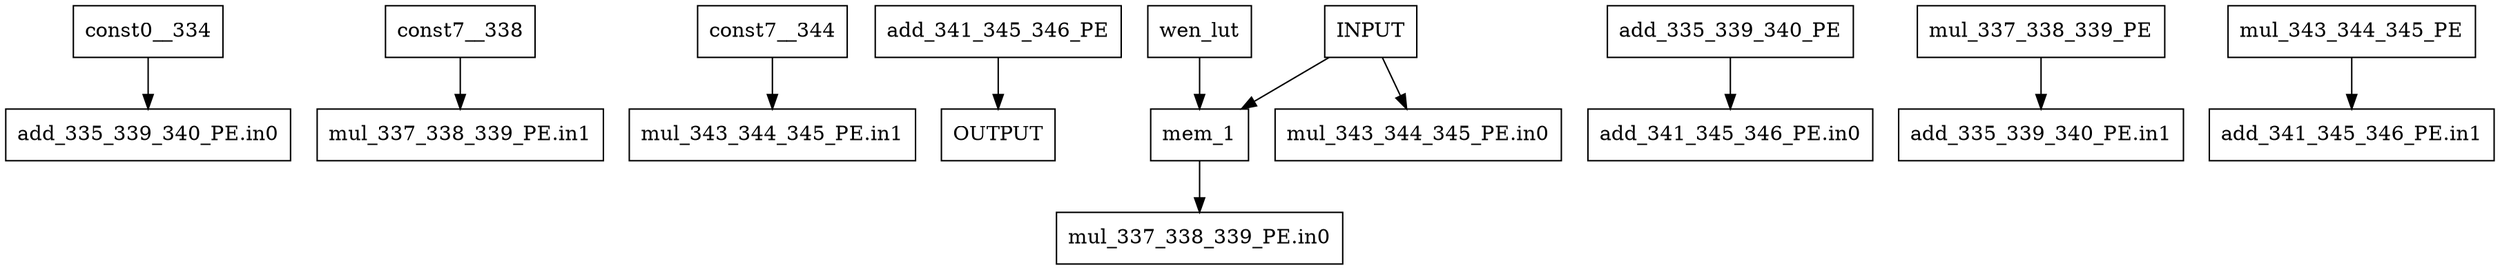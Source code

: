 digraph Diagram {
  node [shape=box]; # Comment
    "const0__334" -> "add_335_339_340_PE.in0";
    "const7__338" -> "mul_337_338_339_PE.in1";
    "const7__344" -> "mul_343_344_345_PE.in1";
    "add_341_345_346_PE" -> "OUTPUT";
    "INPUT" -> "mem_1"; # fifo_depth 10
    "INPUT" -> "mul_343_344_345_PE.in0";
    "mem_1" -> "mul_337_338_339_PE.in0";
    "wen_lut" -> "mem_1";
    "add_335_339_340_PE" -> "add_341_345_346_PE.in0";
    "mul_337_338_339_PE" -> "add_335_339_340_PE.in1";
    "mul_343_344_345_PE" -> "add_341_345_346_PE.in1";
}
